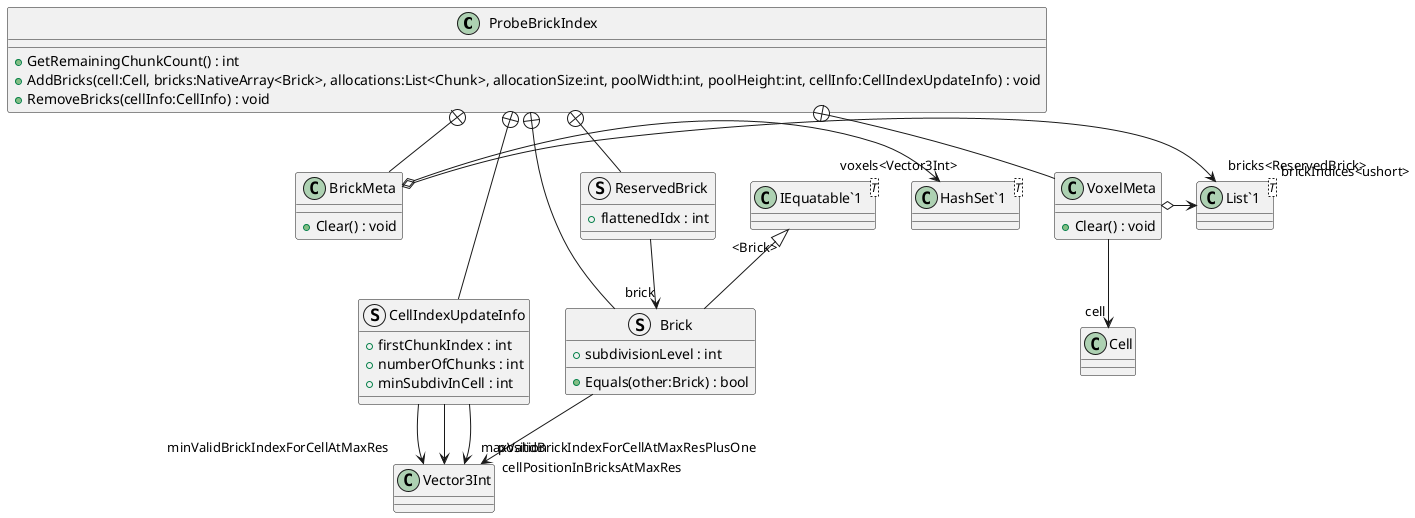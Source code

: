 @startuml
class ProbeBrickIndex {
    + GetRemainingChunkCount() : int
    + AddBricks(cell:Cell, bricks:NativeArray<Brick>, allocations:List<Chunk>, allocationSize:int, poolWidth:int, poolHeight:int, cellInfo:CellIndexUpdateInfo) : void
    + RemoveBricks(cellInfo:CellInfo) : void
}
struct Brick {
    + subdivisionLevel : int
    + Equals(other:Brick) : bool
}
struct ReservedBrick {
    + flattenedIdx : int
}
class VoxelMeta {
    + Clear() : void
}
class BrickMeta {
    + Clear() : void
}
struct CellIndexUpdateInfo {
    + firstChunkIndex : int
    + numberOfChunks : int
    + minSubdivInCell : int
}
class "IEquatable`1"<T> {
}
class "List`1"<T> {
}
class "HashSet`1"<T> {
}
ProbeBrickIndex +-- Brick
"IEquatable`1" "<Brick>" <|-- Brick
Brick --> "position" Vector3Int
ProbeBrickIndex +-- ReservedBrick
ReservedBrick --> "brick" Brick
ProbeBrickIndex +-- VoxelMeta
VoxelMeta --> "cell" Cell
VoxelMeta o-> "brickIndices<ushort>" "List`1"
ProbeBrickIndex +-- BrickMeta
BrickMeta o-> "voxels<Vector3Int>" "HashSet`1"
BrickMeta o-> "bricks<ReservedBrick>" "List`1"
ProbeBrickIndex +-- CellIndexUpdateInfo
CellIndexUpdateInfo --> "minValidBrickIndexForCellAtMaxRes" Vector3Int
CellIndexUpdateInfo --> "maxValidBrickIndexForCellAtMaxResPlusOne" Vector3Int
CellIndexUpdateInfo --> "cellPositionInBricksAtMaxRes" Vector3Int
@enduml
